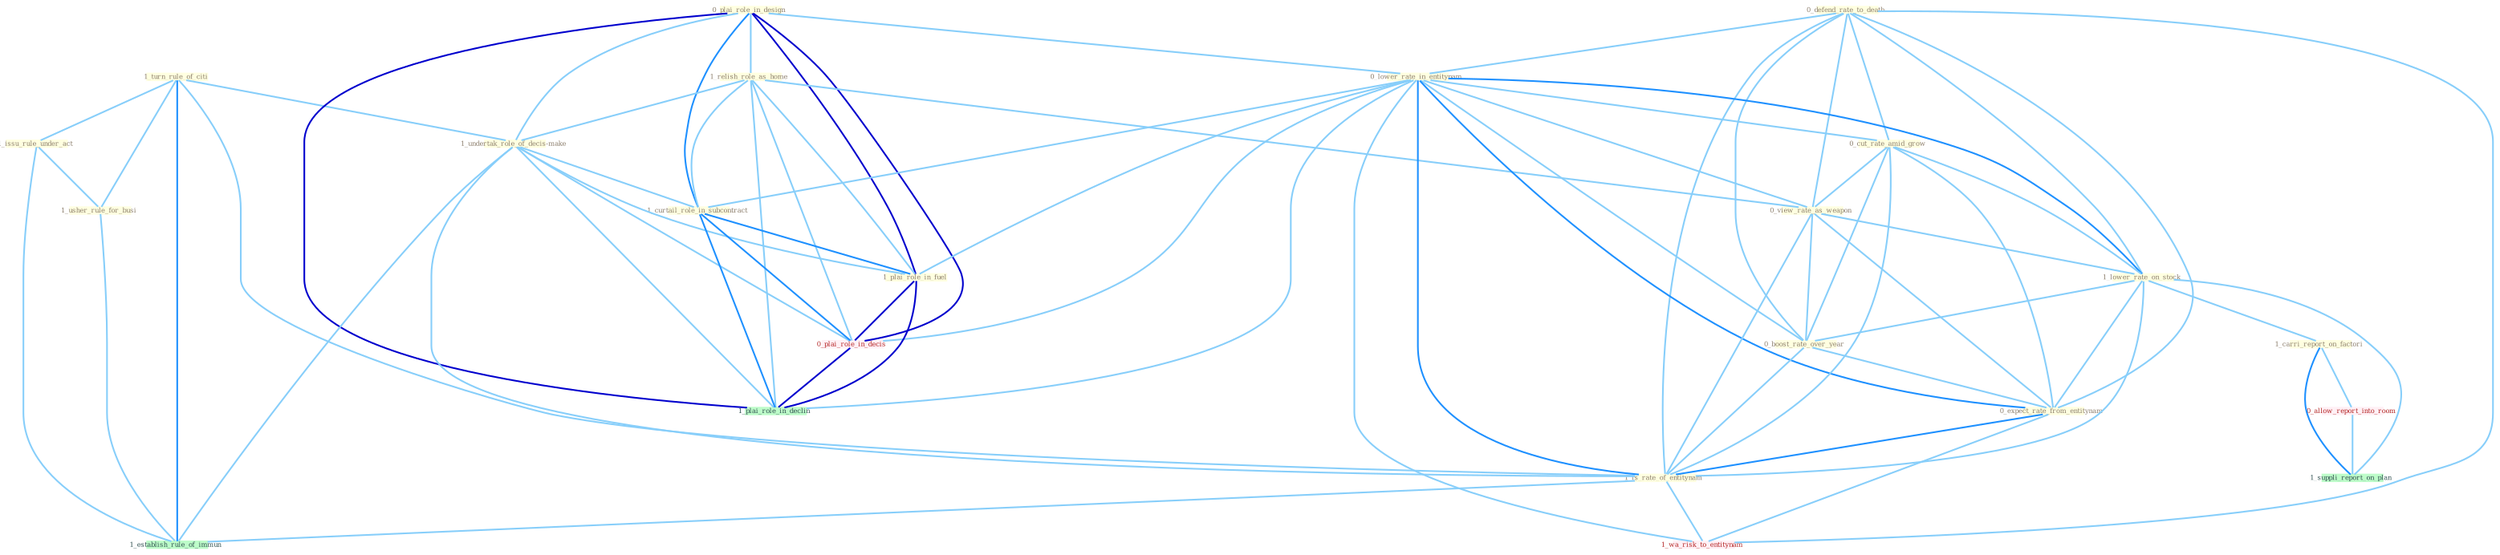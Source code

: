 Graph G{ 
    node
    [shape=polygon,style=filled,width=.5,height=.06,color="#BDFCC9",fixedsize=true,fontsize=4,
    fontcolor="#2f4f4f"];
    {node
    [color="#ffffe0", fontcolor="#8b7d6b"] "1_turn_rule_of_citi " "0_plai_role_in_design " "1_relish_role_as_home " "0_defend_rate_to_death " "0_lower_rate_in_entitynam " "1_issu_rule_under_act " "0_cut_rate_amid_grow " "0_view_rate_as_weapon " "1_undertak_role_of_decis-make " "1_curtail_role_in_subcontract " "1_lower_rate_on_stock " "0_boost_rate_over_year " "1_carri_report_on_factori " "0_expect_rate_from_entitynam " "1_is_rate_of_entitynam " "1_plai_role_in_fuel " "1_usher_rule_for_busi "}
{node [color="#fff0f5", fontcolor="#b22222"] "1_wa_risk_to_entitynam " "0_plai_role_in_decis " "0_allow_report_into_room "}
edge [color="#B0E2FF"];

	"1_turn_rule_of_citi " -- "1_issu_rule_under_act " [w="1", color="#87cefa" ];
	"1_turn_rule_of_citi " -- "1_undertak_role_of_decis-make " [w="1", color="#87cefa" ];
	"1_turn_rule_of_citi " -- "1_is_rate_of_entitynam " [w="1", color="#87cefa" ];
	"1_turn_rule_of_citi " -- "1_usher_rule_for_busi " [w="1", color="#87cefa" ];
	"1_turn_rule_of_citi " -- "1_establish_rule_of_immun " [w="2", color="#1e90ff" , len=0.8];
	"0_plai_role_in_design " -- "1_relish_role_as_home " [w="1", color="#87cefa" ];
	"0_plai_role_in_design " -- "0_lower_rate_in_entitynam " [w="1", color="#87cefa" ];
	"0_plai_role_in_design " -- "1_undertak_role_of_decis-make " [w="1", color="#87cefa" ];
	"0_plai_role_in_design " -- "1_curtail_role_in_subcontract " [w="2", color="#1e90ff" , len=0.8];
	"0_plai_role_in_design " -- "1_plai_role_in_fuel " [w="3", color="#0000cd" , len=0.6];
	"0_plai_role_in_design " -- "0_plai_role_in_decis " [w="3", color="#0000cd" , len=0.6];
	"0_plai_role_in_design " -- "1_plai_role_in_declin " [w="3", color="#0000cd" , len=0.6];
	"1_relish_role_as_home " -- "0_view_rate_as_weapon " [w="1", color="#87cefa" ];
	"1_relish_role_as_home " -- "1_undertak_role_of_decis-make " [w="1", color="#87cefa" ];
	"1_relish_role_as_home " -- "1_curtail_role_in_subcontract " [w="1", color="#87cefa" ];
	"1_relish_role_as_home " -- "1_plai_role_in_fuel " [w="1", color="#87cefa" ];
	"1_relish_role_as_home " -- "0_plai_role_in_decis " [w="1", color="#87cefa" ];
	"1_relish_role_as_home " -- "1_plai_role_in_declin " [w="1", color="#87cefa" ];
	"0_defend_rate_to_death " -- "0_lower_rate_in_entitynam " [w="1", color="#87cefa" ];
	"0_defend_rate_to_death " -- "0_cut_rate_amid_grow " [w="1", color="#87cefa" ];
	"0_defend_rate_to_death " -- "0_view_rate_as_weapon " [w="1", color="#87cefa" ];
	"0_defend_rate_to_death " -- "1_lower_rate_on_stock " [w="1", color="#87cefa" ];
	"0_defend_rate_to_death " -- "0_boost_rate_over_year " [w="1", color="#87cefa" ];
	"0_defend_rate_to_death " -- "0_expect_rate_from_entitynam " [w="1", color="#87cefa" ];
	"0_defend_rate_to_death " -- "1_is_rate_of_entitynam " [w="1", color="#87cefa" ];
	"0_defend_rate_to_death " -- "1_wa_risk_to_entitynam " [w="1", color="#87cefa" ];
	"0_lower_rate_in_entitynam " -- "0_cut_rate_amid_grow " [w="1", color="#87cefa" ];
	"0_lower_rate_in_entitynam " -- "0_view_rate_as_weapon " [w="1", color="#87cefa" ];
	"0_lower_rate_in_entitynam " -- "1_curtail_role_in_subcontract " [w="1", color="#87cefa" ];
	"0_lower_rate_in_entitynam " -- "1_lower_rate_on_stock " [w="2", color="#1e90ff" , len=0.8];
	"0_lower_rate_in_entitynam " -- "0_boost_rate_over_year " [w="1", color="#87cefa" ];
	"0_lower_rate_in_entitynam " -- "0_expect_rate_from_entitynam " [w="2", color="#1e90ff" , len=0.8];
	"0_lower_rate_in_entitynam " -- "1_is_rate_of_entitynam " [w="2", color="#1e90ff" , len=0.8];
	"0_lower_rate_in_entitynam " -- "1_plai_role_in_fuel " [w="1", color="#87cefa" ];
	"0_lower_rate_in_entitynam " -- "1_wa_risk_to_entitynam " [w="1", color="#87cefa" ];
	"0_lower_rate_in_entitynam " -- "0_plai_role_in_decis " [w="1", color="#87cefa" ];
	"0_lower_rate_in_entitynam " -- "1_plai_role_in_declin " [w="1", color="#87cefa" ];
	"1_issu_rule_under_act " -- "1_usher_rule_for_busi " [w="1", color="#87cefa" ];
	"1_issu_rule_under_act " -- "1_establish_rule_of_immun " [w="1", color="#87cefa" ];
	"0_cut_rate_amid_grow " -- "0_view_rate_as_weapon " [w="1", color="#87cefa" ];
	"0_cut_rate_amid_grow " -- "1_lower_rate_on_stock " [w="1", color="#87cefa" ];
	"0_cut_rate_amid_grow " -- "0_boost_rate_over_year " [w="1", color="#87cefa" ];
	"0_cut_rate_amid_grow " -- "0_expect_rate_from_entitynam " [w="1", color="#87cefa" ];
	"0_cut_rate_amid_grow " -- "1_is_rate_of_entitynam " [w="1", color="#87cefa" ];
	"0_view_rate_as_weapon " -- "1_lower_rate_on_stock " [w="1", color="#87cefa" ];
	"0_view_rate_as_weapon " -- "0_boost_rate_over_year " [w="1", color="#87cefa" ];
	"0_view_rate_as_weapon " -- "0_expect_rate_from_entitynam " [w="1", color="#87cefa" ];
	"0_view_rate_as_weapon " -- "1_is_rate_of_entitynam " [w="1", color="#87cefa" ];
	"1_undertak_role_of_decis-make " -- "1_curtail_role_in_subcontract " [w="1", color="#87cefa" ];
	"1_undertak_role_of_decis-make " -- "1_is_rate_of_entitynam " [w="1", color="#87cefa" ];
	"1_undertak_role_of_decis-make " -- "1_plai_role_in_fuel " [w="1", color="#87cefa" ];
	"1_undertak_role_of_decis-make " -- "0_plai_role_in_decis " [w="1", color="#87cefa" ];
	"1_undertak_role_of_decis-make " -- "1_establish_rule_of_immun " [w="1", color="#87cefa" ];
	"1_undertak_role_of_decis-make " -- "1_plai_role_in_declin " [w="1", color="#87cefa" ];
	"1_curtail_role_in_subcontract " -- "1_plai_role_in_fuel " [w="2", color="#1e90ff" , len=0.8];
	"1_curtail_role_in_subcontract " -- "0_plai_role_in_decis " [w="2", color="#1e90ff" , len=0.8];
	"1_curtail_role_in_subcontract " -- "1_plai_role_in_declin " [w="2", color="#1e90ff" , len=0.8];
	"1_lower_rate_on_stock " -- "0_boost_rate_over_year " [w="1", color="#87cefa" ];
	"1_lower_rate_on_stock " -- "1_carri_report_on_factori " [w="1", color="#87cefa" ];
	"1_lower_rate_on_stock " -- "0_expect_rate_from_entitynam " [w="1", color="#87cefa" ];
	"1_lower_rate_on_stock " -- "1_is_rate_of_entitynam " [w="1", color="#87cefa" ];
	"1_lower_rate_on_stock " -- "1_suppli_report_on_plan " [w="1", color="#87cefa" ];
	"0_boost_rate_over_year " -- "0_expect_rate_from_entitynam " [w="1", color="#87cefa" ];
	"0_boost_rate_over_year " -- "1_is_rate_of_entitynam " [w="1", color="#87cefa" ];
	"1_carri_report_on_factori " -- "0_allow_report_into_room " [w="1", color="#87cefa" ];
	"1_carri_report_on_factori " -- "1_suppli_report_on_plan " [w="2", color="#1e90ff" , len=0.8];
	"0_expect_rate_from_entitynam " -- "1_is_rate_of_entitynam " [w="2", color="#1e90ff" , len=0.8];
	"0_expect_rate_from_entitynam " -- "1_wa_risk_to_entitynam " [w="1", color="#87cefa" ];
	"1_is_rate_of_entitynam " -- "1_wa_risk_to_entitynam " [w="1", color="#87cefa" ];
	"1_is_rate_of_entitynam " -- "1_establish_rule_of_immun " [w="1", color="#87cefa" ];
	"1_plai_role_in_fuel " -- "0_plai_role_in_decis " [w="3", color="#0000cd" , len=0.6];
	"1_plai_role_in_fuel " -- "1_plai_role_in_declin " [w="3", color="#0000cd" , len=0.6];
	"1_usher_rule_for_busi " -- "1_establish_rule_of_immun " [w="1", color="#87cefa" ];
	"0_plai_role_in_decis " -- "1_plai_role_in_declin " [w="3", color="#0000cd" , len=0.6];
	"0_allow_report_into_room " -- "1_suppli_report_on_plan " [w="1", color="#87cefa" ];
}
